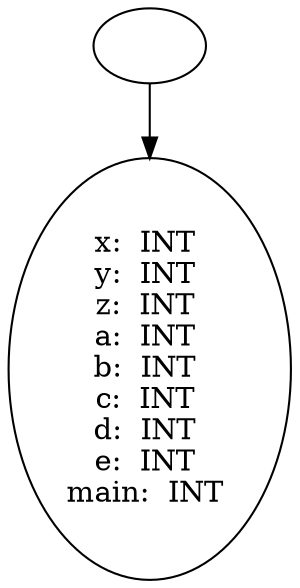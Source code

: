 digraph AST {
  "127805894584752" [label=""];
  "127805894584752" -> "127805894770016";
  "127805894770016" [label="x:  INT 
y:  INT 
z:  INT 
a:  INT 
b:  INT 
c:  INT 
d:  INT 
e:  INT 
main:  INT "];
}
